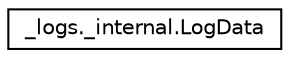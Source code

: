 digraph "Graphical Class Hierarchy"
{
 // LATEX_PDF_SIZE
  edge [fontname="Helvetica",fontsize="10",labelfontname="Helvetica",labelfontsize="10"];
  node [fontname="Helvetica",fontsize="10",shape=record];
  rankdir="LR";
  Node0 [label="_logs._internal.LogData",height=0.2,width=0.4,color="black", fillcolor="white", style="filled",URL="$class__logs_1_1__internal_1_1LogData.html",tooltip=" "];
}
